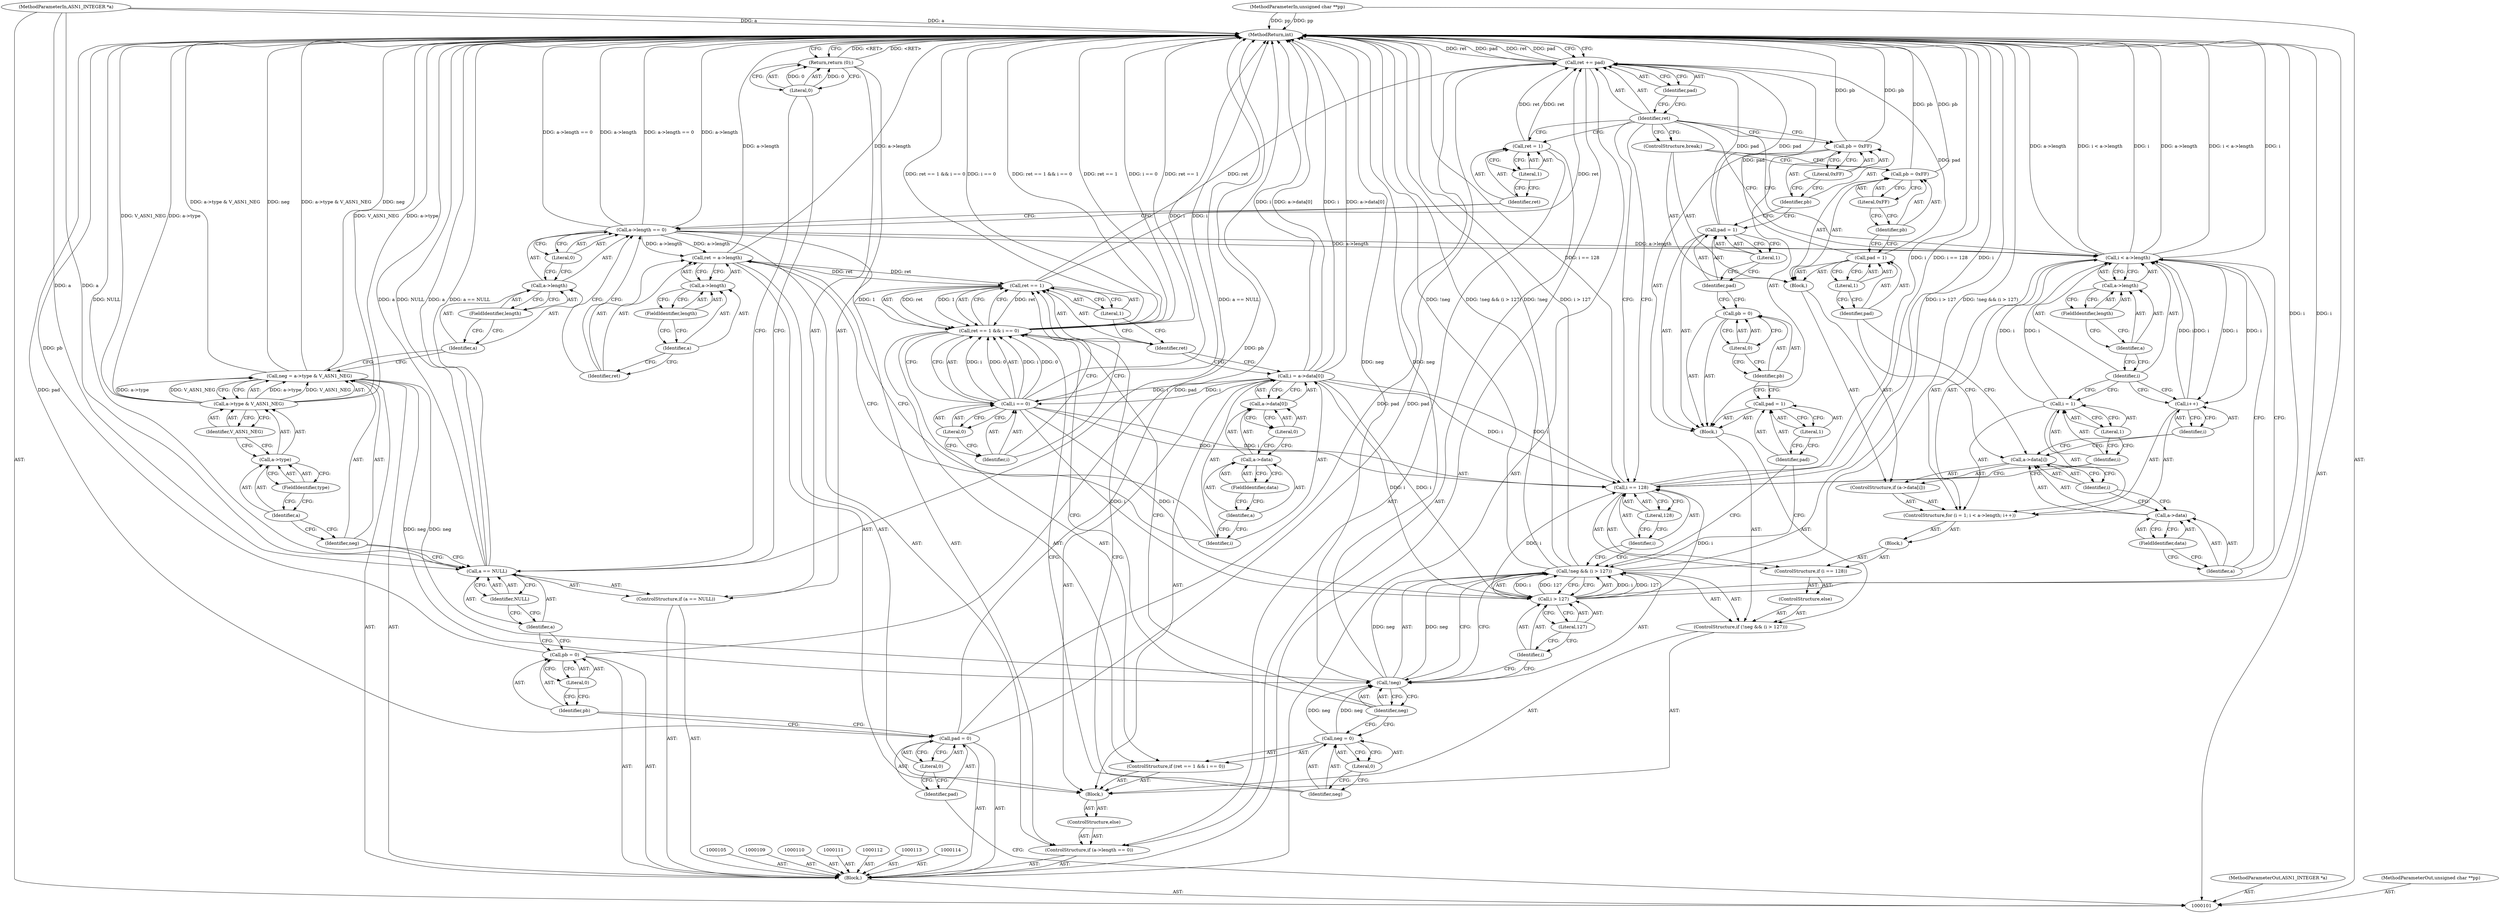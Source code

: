 digraph "0_openssl_3661bb4e7934668bd99ca777ea8b30eedfafa871_0" {
"1000219" [label="(MethodReturn,int)"];
"1000102" [label="(MethodParameterIn,ASN1_INTEGER *a)"];
"1000282" [label="(MethodParameterOut,ASN1_INTEGER *a)"];
"1000103" [label="(MethodParameterIn,unsigned char **pp)"];
"1000283" [label="(MethodParameterOut,unsigned char **pp)"];
"1000139" [label="(Literal,1)"];
"1000137" [label="(Call,ret = 1)"];
"1000138" [label="(Identifier,ret)"];
"1000141" [label="(Block,)"];
"1000140" [label="(ControlStructure,else)"];
"1000144" [label="(Call,a->length)"];
"1000145" [label="(Identifier,a)"];
"1000146" [label="(FieldIdentifier,length)"];
"1000142" [label="(Call,ret = a->length)"];
"1000143" [label="(Identifier,ret)"];
"1000149" [label="(Call,a->data[0])"];
"1000150" [label="(Call,a->data)"];
"1000151" [label="(Identifier,a)"];
"1000152" [label="(FieldIdentifier,data)"];
"1000153" [label="(Literal,0)"];
"1000147" [label="(Call,i = a->data[0])"];
"1000148" [label="(Identifier,i)"];
"1000155" [label="(Call,ret == 1 && i == 0)"];
"1000156" [label="(Call,ret == 1)"];
"1000157" [label="(Identifier,ret)"];
"1000158" [label="(Literal,1)"];
"1000159" [label="(Call,i == 0)"];
"1000160" [label="(Identifier,i)"];
"1000161" [label="(Literal,0)"];
"1000154" [label="(ControlStructure,if (ret == 1 && i == 0))"];
"1000162" [label="(Call,neg = 0)"];
"1000163" [label="(Identifier,neg)"];
"1000164" [label="(Literal,0)"];
"1000166" [label="(Call,!neg && (i > 127))"];
"1000167" [label="(Call,!neg)"];
"1000168" [label="(Identifier,neg)"];
"1000169" [label="(Call,i > 127)"];
"1000170" [label="(Identifier,i)"];
"1000171" [label="(Literal,127)"];
"1000172" [label="(Block,)"];
"1000165" [label="(ControlStructure,if (!neg && (i > 127)))"];
"1000173" [label="(Call,pad = 1)"];
"1000174" [label="(Identifier,pad)"];
"1000175" [label="(Literal,1)"];
"1000176" [label="(Call,pb = 0)"];
"1000177" [label="(Identifier,pb)"];
"1000178" [label="(Literal,0)"];
"1000179" [label="(Call,pad = 1)"];
"1000180" [label="(Identifier,pad)"];
"1000181" [label="(Literal,1)"];
"1000104" [label="(Block,)"];
"1000182" [label="(Call,pb = 0xFF)"];
"1000183" [label="(Identifier,pb)"];
"1000184" [label="(Literal,0xFF)"];
"1000185" [label="(ControlStructure,else)"];
"1000186" [label="(ControlStructure,if (i == 128))"];
"1000187" [label="(Call,i == 128)"];
"1000188" [label="(Identifier,i)"];
"1000189" [label="(Literal,128)"];
"1000190" [label="(Block,)"];
"1000191" [label="(ControlStructure,for (i = 1; i < a->length; i++))"];
"1000192" [label="(Call,i = 1)"];
"1000193" [label="(Identifier,i)"];
"1000194" [label="(Literal,1)"];
"1000195" [label="(Call,i < a->length)"];
"1000196" [label="(Identifier,i)"];
"1000197" [label="(Call,a->length)"];
"1000198" [label="(Identifier,a)"];
"1000199" [label="(FieldIdentifier,length)"];
"1000200" [label="(Call,i++)"];
"1000201" [label="(Identifier,i)"];
"1000202" [label="(ControlStructure,if (a->data[i]))"];
"1000203" [label="(Call,a->data[i])"];
"1000204" [label="(Call,a->data)"];
"1000205" [label="(Identifier,a)"];
"1000206" [label="(FieldIdentifier,data)"];
"1000207" [label="(Identifier,i)"];
"1000208" [label="(Block,)"];
"1000209" [label="(Call,pad = 1)"];
"1000210" [label="(Identifier,pad)"];
"1000211" [label="(Literal,1)"];
"1000212" [label="(Call,pb = 0xFF)"];
"1000213" [label="(Identifier,pb)"];
"1000214" [label="(Literal,0xFF)"];
"1000108" [label="(Literal,0)"];
"1000106" [label="(Call,pad = 0)"];
"1000107" [label="(Identifier,pad)"];
"1000215" [label="(ControlStructure,break;)"];
"1000218" [label="(Identifier,pad)"];
"1000216" [label="(Call,ret += pad)"];
"1000217" [label="(Identifier,ret)"];
"1000115" [label="(Call,pb = 0)"];
"1000116" [label="(Identifier,pb)"];
"1000117" [label="(Literal,0)"];
"1000121" [label="(Identifier,NULL)"];
"1000118" [label="(ControlStructure,if (a == NULL))"];
"1000119" [label="(Call,a == NULL)"];
"1000120" [label="(Identifier,a)"];
"1000123" [label="(Literal,0)"];
"1000122" [label="(Return,return (0);)"];
"1000126" [label="(Call,a->type & V_ASN1_NEG)"];
"1000127" [label="(Call,a->type)"];
"1000128" [label="(Identifier,a)"];
"1000129" [label="(FieldIdentifier,type)"];
"1000130" [label="(Identifier,V_ASN1_NEG)"];
"1000124" [label="(Call,neg = a->type & V_ASN1_NEG)"];
"1000125" [label="(Identifier,neg)"];
"1000135" [label="(FieldIdentifier,length)"];
"1000136" [label="(Literal,0)"];
"1000131" [label="(ControlStructure,if (a->length == 0))"];
"1000132" [label="(Call,a->length == 0)"];
"1000133" [label="(Call,a->length)"];
"1000134" [label="(Identifier,a)"];
"1000219" -> "1000101"  [label="AST: "];
"1000219" -> "1000122"  [label="CFG: "];
"1000219" -> "1000216"  [label="CFG: "];
"1000122" -> "1000219"  [label="DDG: <RET>"];
"1000124" -> "1000219"  [label="DDG: neg"];
"1000124" -> "1000219"  [label="DDG: a->type & V_ASN1_NEG"];
"1000106" -> "1000219"  [label="DDG: pad"];
"1000166" -> "1000219"  [label="DDG: i > 127"];
"1000166" -> "1000219"  [label="DDG: !neg && (i > 127)"];
"1000166" -> "1000219"  [label="DDG: !neg"];
"1000132" -> "1000219"  [label="DDG: a->length == 0"];
"1000132" -> "1000219"  [label="DDG: a->length"];
"1000126" -> "1000219"  [label="DDG: a->type"];
"1000126" -> "1000219"  [label="DDG: V_ASN1_NEG"];
"1000195" -> "1000219"  [label="DDG: a->length"];
"1000195" -> "1000219"  [label="DDG: i < a->length"];
"1000195" -> "1000219"  [label="DDG: i"];
"1000169" -> "1000219"  [label="DDG: i"];
"1000155" -> "1000219"  [label="DDG: ret == 1"];
"1000155" -> "1000219"  [label="DDG: i == 0"];
"1000155" -> "1000219"  [label="DDG: ret == 1 && i == 0"];
"1000119" -> "1000219"  [label="DDG: a == NULL"];
"1000119" -> "1000219"  [label="DDG: NULL"];
"1000119" -> "1000219"  [label="DDG: a"];
"1000187" -> "1000219"  [label="DDG: i"];
"1000187" -> "1000219"  [label="DDG: i == 128"];
"1000167" -> "1000219"  [label="DDG: neg"];
"1000216" -> "1000219"  [label="DDG: ret"];
"1000216" -> "1000219"  [label="DDG: pad"];
"1000159" -> "1000219"  [label="DDG: i"];
"1000103" -> "1000219"  [label="DDG: pp"];
"1000142" -> "1000219"  [label="DDG: a->length"];
"1000147" -> "1000219"  [label="DDG: a->data[0]"];
"1000147" -> "1000219"  [label="DDG: i"];
"1000102" -> "1000219"  [label="DDG: a"];
"1000212" -> "1000219"  [label="DDG: pb"];
"1000115" -> "1000219"  [label="DDG: pb"];
"1000182" -> "1000219"  [label="DDG: pb"];
"1000102" -> "1000101"  [label="AST: "];
"1000102" -> "1000219"  [label="DDG: a"];
"1000102" -> "1000119"  [label="DDG: a"];
"1000282" -> "1000101"  [label="AST: "];
"1000103" -> "1000101"  [label="AST: "];
"1000103" -> "1000219"  [label="DDG: pp"];
"1000283" -> "1000101"  [label="AST: "];
"1000139" -> "1000137"  [label="AST: "];
"1000139" -> "1000138"  [label="CFG: "];
"1000137" -> "1000139"  [label="CFG: "];
"1000137" -> "1000131"  [label="AST: "];
"1000137" -> "1000139"  [label="CFG: "];
"1000138" -> "1000137"  [label="AST: "];
"1000139" -> "1000137"  [label="AST: "];
"1000217" -> "1000137"  [label="CFG: "];
"1000137" -> "1000216"  [label="DDG: ret"];
"1000138" -> "1000137"  [label="AST: "];
"1000138" -> "1000132"  [label="CFG: "];
"1000139" -> "1000138"  [label="CFG: "];
"1000141" -> "1000140"  [label="AST: "];
"1000142" -> "1000141"  [label="AST: "];
"1000147" -> "1000141"  [label="AST: "];
"1000154" -> "1000141"  [label="AST: "];
"1000165" -> "1000141"  [label="AST: "];
"1000140" -> "1000131"  [label="AST: "];
"1000141" -> "1000140"  [label="AST: "];
"1000144" -> "1000142"  [label="AST: "];
"1000144" -> "1000146"  [label="CFG: "];
"1000145" -> "1000144"  [label="AST: "];
"1000146" -> "1000144"  [label="AST: "];
"1000142" -> "1000144"  [label="CFG: "];
"1000145" -> "1000144"  [label="AST: "];
"1000145" -> "1000143"  [label="CFG: "];
"1000146" -> "1000145"  [label="CFG: "];
"1000146" -> "1000144"  [label="AST: "];
"1000146" -> "1000145"  [label="CFG: "];
"1000144" -> "1000146"  [label="CFG: "];
"1000142" -> "1000141"  [label="AST: "];
"1000142" -> "1000144"  [label="CFG: "];
"1000143" -> "1000142"  [label="AST: "];
"1000144" -> "1000142"  [label="AST: "];
"1000148" -> "1000142"  [label="CFG: "];
"1000142" -> "1000219"  [label="DDG: a->length"];
"1000132" -> "1000142"  [label="DDG: a->length"];
"1000142" -> "1000156"  [label="DDG: ret"];
"1000143" -> "1000142"  [label="AST: "];
"1000143" -> "1000132"  [label="CFG: "];
"1000145" -> "1000143"  [label="CFG: "];
"1000149" -> "1000147"  [label="AST: "];
"1000149" -> "1000153"  [label="CFG: "];
"1000150" -> "1000149"  [label="AST: "];
"1000153" -> "1000149"  [label="AST: "];
"1000147" -> "1000149"  [label="CFG: "];
"1000150" -> "1000149"  [label="AST: "];
"1000150" -> "1000152"  [label="CFG: "];
"1000151" -> "1000150"  [label="AST: "];
"1000152" -> "1000150"  [label="AST: "];
"1000153" -> "1000150"  [label="CFG: "];
"1000151" -> "1000150"  [label="AST: "];
"1000151" -> "1000148"  [label="CFG: "];
"1000152" -> "1000151"  [label="CFG: "];
"1000152" -> "1000150"  [label="AST: "];
"1000152" -> "1000151"  [label="CFG: "];
"1000150" -> "1000152"  [label="CFG: "];
"1000153" -> "1000149"  [label="AST: "];
"1000153" -> "1000150"  [label="CFG: "];
"1000149" -> "1000153"  [label="CFG: "];
"1000147" -> "1000141"  [label="AST: "];
"1000147" -> "1000149"  [label="CFG: "];
"1000148" -> "1000147"  [label="AST: "];
"1000149" -> "1000147"  [label="AST: "];
"1000157" -> "1000147"  [label="CFG: "];
"1000147" -> "1000219"  [label="DDG: a->data[0]"];
"1000147" -> "1000219"  [label="DDG: i"];
"1000147" -> "1000159"  [label="DDG: i"];
"1000147" -> "1000169"  [label="DDG: i"];
"1000147" -> "1000187"  [label="DDG: i"];
"1000148" -> "1000147"  [label="AST: "];
"1000148" -> "1000142"  [label="CFG: "];
"1000151" -> "1000148"  [label="CFG: "];
"1000155" -> "1000154"  [label="AST: "];
"1000155" -> "1000156"  [label="CFG: "];
"1000155" -> "1000159"  [label="CFG: "];
"1000156" -> "1000155"  [label="AST: "];
"1000159" -> "1000155"  [label="AST: "];
"1000163" -> "1000155"  [label="CFG: "];
"1000168" -> "1000155"  [label="CFG: "];
"1000155" -> "1000219"  [label="DDG: ret == 1"];
"1000155" -> "1000219"  [label="DDG: i == 0"];
"1000155" -> "1000219"  [label="DDG: ret == 1 && i == 0"];
"1000156" -> "1000155"  [label="DDG: ret"];
"1000156" -> "1000155"  [label="DDG: 1"];
"1000159" -> "1000155"  [label="DDG: i"];
"1000159" -> "1000155"  [label="DDG: 0"];
"1000156" -> "1000155"  [label="AST: "];
"1000156" -> "1000158"  [label="CFG: "];
"1000157" -> "1000156"  [label="AST: "];
"1000158" -> "1000156"  [label="AST: "];
"1000160" -> "1000156"  [label="CFG: "];
"1000155" -> "1000156"  [label="CFG: "];
"1000156" -> "1000155"  [label="DDG: ret"];
"1000156" -> "1000155"  [label="DDG: 1"];
"1000142" -> "1000156"  [label="DDG: ret"];
"1000156" -> "1000216"  [label="DDG: ret"];
"1000157" -> "1000156"  [label="AST: "];
"1000157" -> "1000147"  [label="CFG: "];
"1000158" -> "1000157"  [label="CFG: "];
"1000158" -> "1000156"  [label="AST: "];
"1000158" -> "1000157"  [label="CFG: "];
"1000156" -> "1000158"  [label="CFG: "];
"1000159" -> "1000155"  [label="AST: "];
"1000159" -> "1000161"  [label="CFG: "];
"1000160" -> "1000159"  [label="AST: "];
"1000161" -> "1000159"  [label="AST: "];
"1000155" -> "1000159"  [label="CFG: "];
"1000159" -> "1000219"  [label="DDG: i"];
"1000159" -> "1000155"  [label="DDG: i"];
"1000159" -> "1000155"  [label="DDG: 0"];
"1000147" -> "1000159"  [label="DDG: i"];
"1000159" -> "1000169"  [label="DDG: i"];
"1000159" -> "1000187"  [label="DDG: i"];
"1000160" -> "1000159"  [label="AST: "];
"1000160" -> "1000156"  [label="CFG: "];
"1000161" -> "1000160"  [label="CFG: "];
"1000161" -> "1000159"  [label="AST: "];
"1000161" -> "1000160"  [label="CFG: "];
"1000159" -> "1000161"  [label="CFG: "];
"1000154" -> "1000141"  [label="AST: "];
"1000155" -> "1000154"  [label="AST: "];
"1000162" -> "1000154"  [label="AST: "];
"1000162" -> "1000154"  [label="AST: "];
"1000162" -> "1000164"  [label="CFG: "];
"1000163" -> "1000162"  [label="AST: "];
"1000164" -> "1000162"  [label="AST: "];
"1000168" -> "1000162"  [label="CFG: "];
"1000162" -> "1000167"  [label="DDG: neg"];
"1000163" -> "1000162"  [label="AST: "];
"1000163" -> "1000155"  [label="CFG: "];
"1000164" -> "1000163"  [label="CFG: "];
"1000164" -> "1000162"  [label="AST: "];
"1000164" -> "1000163"  [label="CFG: "];
"1000162" -> "1000164"  [label="CFG: "];
"1000166" -> "1000165"  [label="AST: "];
"1000166" -> "1000167"  [label="CFG: "];
"1000166" -> "1000169"  [label="CFG: "];
"1000167" -> "1000166"  [label="AST: "];
"1000169" -> "1000166"  [label="AST: "];
"1000174" -> "1000166"  [label="CFG: "];
"1000188" -> "1000166"  [label="CFG: "];
"1000166" -> "1000219"  [label="DDG: i > 127"];
"1000166" -> "1000219"  [label="DDG: !neg && (i > 127)"];
"1000166" -> "1000219"  [label="DDG: !neg"];
"1000167" -> "1000166"  [label="DDG: neg"];
"1000169" -> "1000166"  [label="DDG: i"];
"1000169" -> "1000166"  [label="DDG: 127"];
"1000167" -> "1000166"  [label="AST: "];
"1000167" -> "1000168"  [label="CFG: "];
"1000168" -> "1000167"  [label="AST: "];
"1000170" -> "1000167"  [label="CFG: "];
"1000166" -> "1000167"  [label="CFG: "];
"1000167" -> "1000219"  [label="DDG: neg"];
"1000167" -> "1000166"  [label="DDG: neg"];
"1000124" -> "1000167"  [label="DDG: neg"];
"1000162" -> "1000167"  [label="DDG: neg"];
"1000168" -> "1000167"  [label="AST: "];
"1000168" -> "1000162"  [label="CFG: "];
"1000168" -> "1000155"  [label="CFG: "];
"1000167" -> "1000168"  [label="CFG: "];
"1000169" -> "1000166"  [label="AST: "];
"1000169" -> "1000171"  [label="CFG: "];
"1000170" -> "1000169"  [label="AST: "];
"1000171" -> "1000169"  [label="AST: "];
"1000166" -> "1000169"  [label="CFG: "];
"1000169" -> "1000219"  [label="DDG: i"];
"1000169" -> "1000166"  [label="DDG: i"];
"1000169" -> "1000166"  [label="DDG: 127"];
"1000159" -> "1000169"  [label="DDG: i"];
"1000147" -> "1000169"  [label="DDG: i"];
"1000169" -> "1000187"  [label="DDG: i"];
"1000170" -> "1000169"  [label="AST: "];
"1000170" -> "1000167"  [label="CFG: "];
"1000171" -> "1000170"  [label="CFG: "];
"1000171" -> "1000169"  [label="AST: "];
"1000171" -> "1000170"  [label="CFG: "];
"1000169" -> "1000171"  [label="CFG: "];
"1000172" -> "1000165"  [label="AST: "];
"1000173" -> "1000172"  [label="AST: "];
"1000176" -> "1000172"  [label="AST: "];
"1000179" -> "1000172"  [label="AST: "];
"1000182" -> "1000172"  [label="AST: "];
"1000165" -> "1000141"  [label="AST: "];
"1000166" -> "1000165"  [label="AST: "];
"1000172" -> "1000165"  [label="AST: "];
"1000185" -> "1000165"  [label="AST: "];
"1000173" -> "1000172"  [label="AST: "];
"1000173" -> "1000175"  [label="CFG: "];
"1000174" -> "1000173"  [label="AST: "];
"1000175" -> "1000173"  [label="AST: "];
"1000177" -> "1000173"  [label="CFG: "];
"1000174" -> "1000173"  [label="AST: "];
"1000174" -> "1000166"  [label="CFG: "];
"1000175" -> "1000174"  [label="CFG: "];
"1000175" -> "1000173"  [label="AST: "];
"1000175" -> "1000174"  [label="CFG: "];
"1000173" -> "1000175"  [label="CFG: "];
"1000176" -> "1000172"  [label="AST: "];
"1000176" -> "1000178"  [label="CFG: "];
"1000177" -> "1000176"  [label="AST: "];
"1000178" -> "1000176"  [label="AST: "];
"1000180" -> "1000176"  [label="CFG: "];
"1000177" -> "1000176"  [label="AST: "];
"1000177" -> "1000173"  [label="CFG: "];
"1000178" -> "1000177"  [label="CFG: "];
"1000178" -> "1000176"  [label="AST: "];
"1000178" -> "1000177"  [label="CFG: "];
"1000176" -> "1000178"  [label="CFG: "];
"1000179" -> "1000172"  [label="AST: "];
"1000179" -> "1000181"  [label="CFG: "];
"1000180" -> "1000179"  [label="AST: "];
"1000181" -> "1000179"  [label="AST: "];
"1000183" -> "1000179"  [label="CFG: "];
"1000179" -> "1000216"  [label="DDG: pad"];
"1000180" -> "1000179"  [label="AST: "];
"1000180" -> "1000176"  [label="CFG: "];
"1000181" -> "1000180"  [label="CFG: "];
"1000181" -> "1000179"  [label="AST: "];
"1000181" -> "1000180"  [label="CFG: "];
"1000179" -> "1000181"  [label="CFG: "];
"1000104" -> "1000101"  [label="AST: "];
"1000105" -> "1000104"  [label="AST: "];
"1000106" -> "1000104"  [label="AST: "];
"1000109" -> "1000104"  [label="AST: "];
"1000110" -> "1000104"  [label="AST: "];
"1000111" -> "1000104"  [label="AST: "];
"1000112" -> "1000104"  [label="AST: "];
"1000113" -> "1000104"  [label="AST: "];
"1000114" -> "1000104"  [label="AST: "];
"1000115" -> "1000104"  [label="AST: "];
"1000118" -> "1000104"  [label="AST: "];
"1000124" -> "1000104"  [label="AST: "];
"1000131" -> "1000104"  [label="AST: "];
"1000216" -> "1000104"  [label="AST: "];
"1000182" -> "1000172"  [label="AST: "];
"1000182" -> "1000184"  [label="CFG: "];
"1000183" -> "1000182"  [label="AST: "];
"1000184" -> "1000182"  [label="AST: "];
"1000217" -> "1000182"  [label="CFG: "];
"1000182" -> "1000219"  [label="DDG: pb"];
"1000183" -> "1000182"  [label="AST: "];
"1000183" -> "1000179"  [label="CFG: "];
"1000184" -> "1000183"  [label="CFG: "];
"1000184" -> "1000182"  [label="AST: "];
"1000184" -> "1000183"  [label="CFG: "];
"1000182" -> "1000184"  [label="CFG: "];
"1000185" -> "1000165"  [label="AST: "];
"1000186" -> "1000185"  [label="AST: "];
"1000186" -> "1000185"  [label="AST: "];
"1000187" -> "1000186"  [label="AST: "];
"1000190" -> "1000186"  [label="AST: "];
"1000187" -> "1000186"  [label="AST: "];
"1000187" -> "1000189"  [label="CFG: "];
"1000188" -> "1000187"  [label="AST: "];
"1000189" -> "1000187"  [label="AST: "];
"1000193" -> "1000187"  [label="CFG: "];
"1000217" -> "1000187"  [label="CFG: "];
"1000187" -> "1000219"  [label="DDG: i"];
"1000187" -> "1000219"  [label="DDG: i == 128"];
"1000159" -> "1000187"  [label="DDG: i"];
"1000147" -> "1000187"  [label="DDG: i"];
"1000169" -> "1000187"  [label="DDG: i"];
"1000188" -> "1000187"  [label="AST: "];
"1000188" -> "1000166"  [label="CFG: "];
"1000189" -> "1000188"  [label="CFG: "];
"1000189" -> "1000187"  [label="AST: "];
"1000189" -> "1000188"  [label="CFG: "];
"1000187" -> "1000189"  [label="CFG: "];
"1000190" -> "1000186"  [label="AST: "];
"1000191" -> "1000190"  [label="AST: "];
"1000191" -> "1000190"  [label="AST: "];
"1000192" -> "1000191"  [label="AST: "];
"1000195" -> "1000191"  [label="AST: "];
"1000200" -> "1000191"  [label="AST: "];
"1000202" -> "1000191"  [label="AST: "];
"1000192" -> "1000191"  [label="AST: "];
"1000192" -> "1000194"  [label="CFG: "];
"1000193" -> "1000192"  [label="AST: "];
"1000194" -> "1000192"  [label="AST: "];
"1000196" -> "1000192"  [label="CFG: "];
"1000192" -> "1000195"  [label="DDG: i"];
"1000193" -> "1000192"  [label="AST: "];
"1000193" -> "1000187"  [label="CFG: "];
"1000194" -> "1000193"  [label="CFG: "];
"1000194" -> "1000192"  [label="AST: "];
"1000194" -> "1000193"  [label="CFG: "];
"1000192" -> "1000194"  [label="CFG: "];
"1000195" -> "1000191"  [label="AST: "];
"1000195" -> "1000197"  [label="CFG: "];
"1000196" -> "1000195"  [label="AST: "];
"1000197" -> "1000195"  [label="AST: "];
"1000205" -> "1000195"  [label="CFG: "];
"1000217" -> "1000195"  [label="CFG: "];
"1000195" -> "1000219"  [label="DDG: a->length"];
"1000195" -> "1000219"  [label="DDG: i < a->length"];
"1000195" -> "1000219"  [label="DDG: i"];
"1000200" -> "1000195"  [label="DDG: i"];
"1000192" -> "1000195"  [label="DDG: i"];
"1000132" -> "1000195"  [label="DDG: a->length"];
"1000195" -> "1000200"  [label="DDG: i"];
"1000196" -> "1000195"  [label="AST: "];
"1000196" -> "1000192"  [label="CFG: "];
"1000196" -> "1000200"  [label="CFG: "];
"1000198" -> "1000196"  [label="CFG: "];
"1000197" -> "1000195"  [label="AST: "];
"1000197" -> "1000199"  [label="CFG: "];
"1000198" -> "1000197"  [label="AST: "];
"1000199" -> "1000197"  [label="AST: "];
"1000195" -> "1000197"  [label="CFG: "];
"1000198" -> "1000197"  [label="AST: "];
"1000198" -> "1000196"  [label="CFG: "];
"1000199" -> "1000198"  [label="CFG: "];
"1000199" -> "1000197"  [label="AST: "];
"1000199" -> "1000198"  [label="CFG: "];
"1000197" -> "1000199"  [label="CFG: "];
"1000200" -> "1000191"  [label="AST: "];
"1000200" -> "1000201"  [label="CFG: "];
"1000201" -> "1000200"  [label="AST: "];
"1000196" -> "1000200"  [label="CFG: "];
"1000200" -> "1000195"  [label="DDG: i"];
"1000195" -> "1000200"  [label="DDG: i"];
"1000201" -> "1000200"  [label="AST: "];
"1000201" -> "1000203"  [label="CFG: "];
"1000200" -> "1000201"  [label="CFG: "];
"1000202" -> "1000191"  [label="AST: "];
"1000203" -> "1000202"  [label="AST: "];
"1000208" -> "1000202"  [label="AST: "];
"1000203" -> "1000202"  [label="AST: "];
"1000203" -> "1000207"  [label="CFG: "];
"1000204" -> "1000203"  [label="AST: "];
"1000207" -> "1000203"  [label="AST: "];
"1000210" -> "1000203"  [label="CFG: "];
"1000201" -> "1000203"  [label="CFG: "];
"1000204" -> "1000203"  [label="AST: "];
"1000204" -> "1000206"  [label="CFG: "];
"1000205" -> "1000204"  [label="AST: "];
"1000206" -> "1000204"  [label="AST: "];
"1000207" -> "1000204"  [label="CFG: "];
"1000205" -> "1000204"  [label="AST: "];
"1000205" -> "1000195"  [label="CFG: "];
"1000206" -> "1000205"  [label="CFG: "];
"1000206" -> "1000204"  [label="AST: "];
"1000206" -> "1000205"  [label="CFG: "];
"1000204" -> "1000206"  [label="CFG: "];
"1000207" -> "1000203"  [label="AST: "];
"1000207" -> "1000204"  [label="CFG: "];
"1000203" -> "1000207"  [label="CFG: "];
"1000208" -> "1000202"  [label="AST: "];
"1000209" -> "1000208"  [label="AST: "];
"1000212" -> "1000208"  [label="AST: "];
"1000215" -> "1000208"  [label="AST: "];
"1000209" -> "1000208"  [label="AST: "];
"1000209" -> "1000211"  [label="CFG: "];
"1000210" -> "1000209"  [label="AST: "];
"1000211" -> "1000209"  [label="AST: "];
"1000213" -> "1000209"  [label="CFG: "];
"1000209" -> "1000216"  [label="DDG: pad"];
"1000210" -> "1000209"  [label="AST: "];
"1000210" -> "1000203"  [label="CFG: "];
"1000211" -> "1000210"  [label="CFG: "];
"1000211" -> "1000209"  [label="AST: "];
"1000211" -> "1000210"  [label="CFG: "];
"1000209" -> "1000211"  [label="CFG: "];
"1000212" -> "1000208"  [label="AST: "];
"1000212" -> "1000214"  [label="CFG: "];
"1000213" -> "1000212"  [label="AST: "];
"1000214" -> "1000212"  [label="AST: "];
"1000215" -> "1000212"  [label="CFG: "];
"1000212" -> "1000219"  [label="DDG: pb"];
"1000213" -> "1000212"  [label="AST: "];
"1000213" -> "1000209"  [label="CFG: "];
"1000214" -> "1000213"  [label="CFG: "];
"1000214" -> "1000212"  [label="AST: "];
"1000214" -> "1000213"  [label="CFG: "];
"1000212" -> "1000214"  [label="CFG: "];
"1000108" -> "1000106"  [label="AST: "];
"1000108" -> "1000107"  [label="CFG: "];
"1000106" -> "1000108"  [label="CFG: "];
"1000106" -> "1000104"  [label="AST: "];
"1000106" -> "1000108"  [label="CFG: "];
"1000107" -> "1000106"  [label="AST: "];
"1000108" -> "1000106"  [label="AST: "];
"1000116" -> "1000106"  [label="CFG: "];
"1000106" -> "1000219"  [label="DDG: pad"];
"1000106" -> "1000216"  [label="DDG: pad"];
"1000107" -> "1000106"  [label="AST: "];
"1000107" -> "1000101"  [label="CFG: "];
"1000108" -> "1000107"  [label="CFG: "];
"1000215" -> "1000208"  [label="AST: "];
"1000215" -> "1000212"  [label="CFG: "];
"1000217" -> "1000215"  [label="CFG: "];
"1000218" -> "1000216"  [label="AST: "];
"1000218" -> "1000217"  [label="CFG: "];
"1000216" -> "1000218"  [label="CFG: "];
"1000216" -> "1000104"  [label="AST: "];
"1000216" -> "1000218"  [label="CFG: "];
"1000217" -> "1000216"  [label="AST: "];
"1000218" -> "1000216"  [label="AST: "];
"1000219" -> "1000216"  [label="CFG: "];
"1000216" -> "1000219"  [label="DDG: ret"];
"1000216" -> "1000219"  [label="DDG: pad"];
"1000179" -> "1000216"  [label="DDG: pad"];
"1000209" -> "1000216"  [label="DDG: pad"];
"1000106" -> "1000216"  [label="DDG: pad"];
"1000156" -> "1000216"  [label="DDG: ret"];
"1000137" -> "1000216"  [label="DDG: ret"];
"1000217" -> "1000216"  [label="AST: "];
"1000217" -> "1000137"  [label="CFG: "];
"1000217" -> "1000182"  [label="CFG: "];
"1000217" -> "1000195"  [label="CFG: "];
"1000217" -> "1000215"  [label="CFG: "];
"1000217" -> "1000187"  [label="CFG: "];
"1000218" -> "1000217"  [label="CFG: "];
"1000115" -> "1000104"  [label="AST: "];
"1000115" -> "1000117"  [label="CFG: "];
"1000116" -> "1000115"  [label="AST: "];
"1000117" -> "1000115"  [label="AST: "];
"1000120" -> "1000115"  [label="CFG: "];
"1000115" -> "1000219"  [label="DDG: pb"];
"1000116" -> "1000115"  [label="AST: "];
"1000116" -> "1000106"  [label="CFG: "];
"1000117" -> "1000116"  [label="CFG: "];
"1000117" -> "1000115"  [label="AST: "];
"1000117" -> "1000116"  [label="CFG: "];
"1000115" -> "1000117"  [label="CFG: "];
"1000121" -> "1000119"  [label="AST: "];
"1000121" -> "1000120"  [label="CFG: "];
"1000119" -> "1000121"  [label="CFG: "];
"1000118" -> "1000104"  [label="AST: "];
"1000119" -> "1000118"  [label="AST: "];
"1000122" -> "1000118"  [label="AST: "];
"1000119" -> "1000118"  [label="AST: "];
"1000119" -> "1000121"  [label="CFG: "];
"1000120" -> "1000119"  [label="AST: "];
"1000121" -> "1000119"  [label="AST: "];
"1000123" -> "1000119"  [label="CFG: "];
"1000125" -> "1000119"  [label="CFG: "];
"1000119" -> "1000219"  [label="DDG: a == NULL"];
"1000119" -> "1000219"  [label="DDG: NULL"];
"1000119" -> "1000219"  [label="DDG: a"];
"1000102" -> "1000119"  [label="DDG: a"];
"1000120" -> "1000119"  [label="AST: "];
"1000120" -> "1000115"  [label="CFG: "];
"1000121" -> "1000120"  [label="CFG: "];
"1000123" -> "1000122"  [label="AST: "];
"1000123" -> "1000119"  [label="CFG: "];
"1000122" -> "1000123"  [label="CFG: "];
"1000123" -> "1000122"  [label="DDG: 0"];
"1000122" -> "1000118"  [label="AST: "];
"1000122" -> "1000123"  [label="CFG: "];
"1000123" -> "1000122"  [label="AST: "];
"1000219" -> "1000122"  [label="CFG: "];
"1000122" -> "1000219"  [label="DDG: <RET>"];
"1000123" -> "1000122"  [label="DDG: 0"];
"1000126" -> "1000124"  [label="AST: "];
"1000126" -> "1000130"  [label="CFG: "];
"1000127" -> "1000126"  [label="AST: "];
"1000130" -> "1000126"  [label="AST: "];
"1000124" -> "1000126"  [label="CFG: "];
"1000126" -> "1000219"  [label="DDG: a->type"];
"1000126" -> "1000219"  [label="DDG: V_ASN1_NEG"];
"1000126" -> "1000124"  [label="DDG: a->type"];
"1000126" -> "1000124"  [label="DDG: V_ASN1_NEG"];
"1000127" -> "1000126"  [label="AST: "];
"1000127" -> "1000129"  [label="CFG: "];
"1000128" -> "1000127"  [label="AST: "];
"1000129" -> "1000127"  [label="AST: "];
"1000130" -> "1000127"  [label="CFG: "];
"1000128" -> "1000127"  [label="AST: "];
"1000128" -> "1000125"  [label="CFG: "];
"1000129" -> "1000128"  [label="CFG: "];
"1000129" -> "1000127"  [label="AST: "];
"1000129" -> "1000128"  [label="CFG: "];
"1000127" -> "1000129"  [label="CFG: "];
"1000130" -> "1000126"  [label="AST: "];
"1000130" -> "1000127"  [label="CFG: "];
"1000126" -> "1000130"  [label="CFG: "];
"1000124" -> "1000104"  [label="AST: "];
"1000124" -> "1000126"  [label="CFG: "];
"1000125" -> "1000124"  [label="AST: "];
"1000126" -> "1000124"  [label="AST: "];
"1000134" -> "1000124"  [label="CFG: "];
"1000124" -> "1000219"  [label="DDG: neg"];
"1000124" -> "1000219"  [label="DDG: a->type & V_ASN1_NEG"];
"1000126" -> "1000124"  [label="DDG: a->type"];
"1000126" -> "1000124"  [label="DDG: V_ASN1_NEG"];
"1000124" -> "1000167"  [label="DDG: neg"];
"1000125" -> "1000124"  [label="AST: "];
"1000125" -> "1000119"  [label="CFG: "];
"1000128" -> "1000125"  [label="CFG: "];
"1000135" -> "1000133"  [label="AST: "];
"1000135" -> "1000134"  [label="CFG: "];
"1000133" -> "1000135"  [label="CFG: "];
"1000136" -> "1000132"  [label="AST: "];
"1000136" -> "1000133"  [label="CFG: "];
"1000132" -> "1000136"  [label="CFG: "];
"1000131" -> "1000104"  [label="AST: "];
"1000132" -> "1000131"  [label="AST: "];
"1000137" -> "1000131"  [label="AST: "];
"1000140" -> "1000131"  [label="AST: "];
"1000132" -> "1000131"  [label="AST: "];
"1000132" -> "1000136"  [label="CFG: "];
"1000133" -> "1000132"  [label="AST: "];
"1000136" -> "1000132"  [label="AST: "];
"1000138" -> "1000132"  [label="CFG: "];
"1000143" -> "1000132"  [label="CFG: "];
"1000132" -> "1000219"  [label="DDG: a->length == 0"];
"1000132" -> "1000219"  [label="DDG: a->length"];
"1000132" -> "1000142"  [label="DDG: a->length"];
"1000132" -> "1000195"  [label="DDG: a->length"];
"1000133" -> "1000132"  [label="AST: "];
"1000133" -> "1000135"  [label="CFG: "];
"1000134" -> "1000133"  [label="AST: "];
"1000135" -> "1000133"  [label="AST: "];
"1000136" -> "1000133"  [label="CFG: "];
"1000134" -> "1000133"  [label="AST: "];
"1000134" -> "1000124"  [label="CFG: "];
"1000135" -> "1000134"  [label="CFG: "];
}
